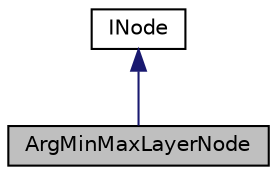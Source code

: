 digraph "ArgMinMaxLayerNode"
{
 // LATEX_PDF_SIZE
  edge [fontname="Helvetica",fontsize="10",labelfontname="Helvetica",labelfontsize="10"];
  node [fontname="Helvetica",fontsize="10",shape=record];
  Node1 [label="ArgMinMaxLayerNode",height=0.2,width=0.4,color="black", fillcolor="grey75", style="filled", fontcolor="black",tooltip="Arg Min/Max Layer node."];
  Node2 -> Node1 [dir="back",color="midnightblue",fontsize="10",style="solid",fontname="Helvetica"];
  Node2 [label="INode",height=0.2,width=0.4,color="black", fillcolor="white", style="filled",URL="$classarm__compute_1_1graph_1_1_i_node.xhtml",tooltip="Node interface."];
}
